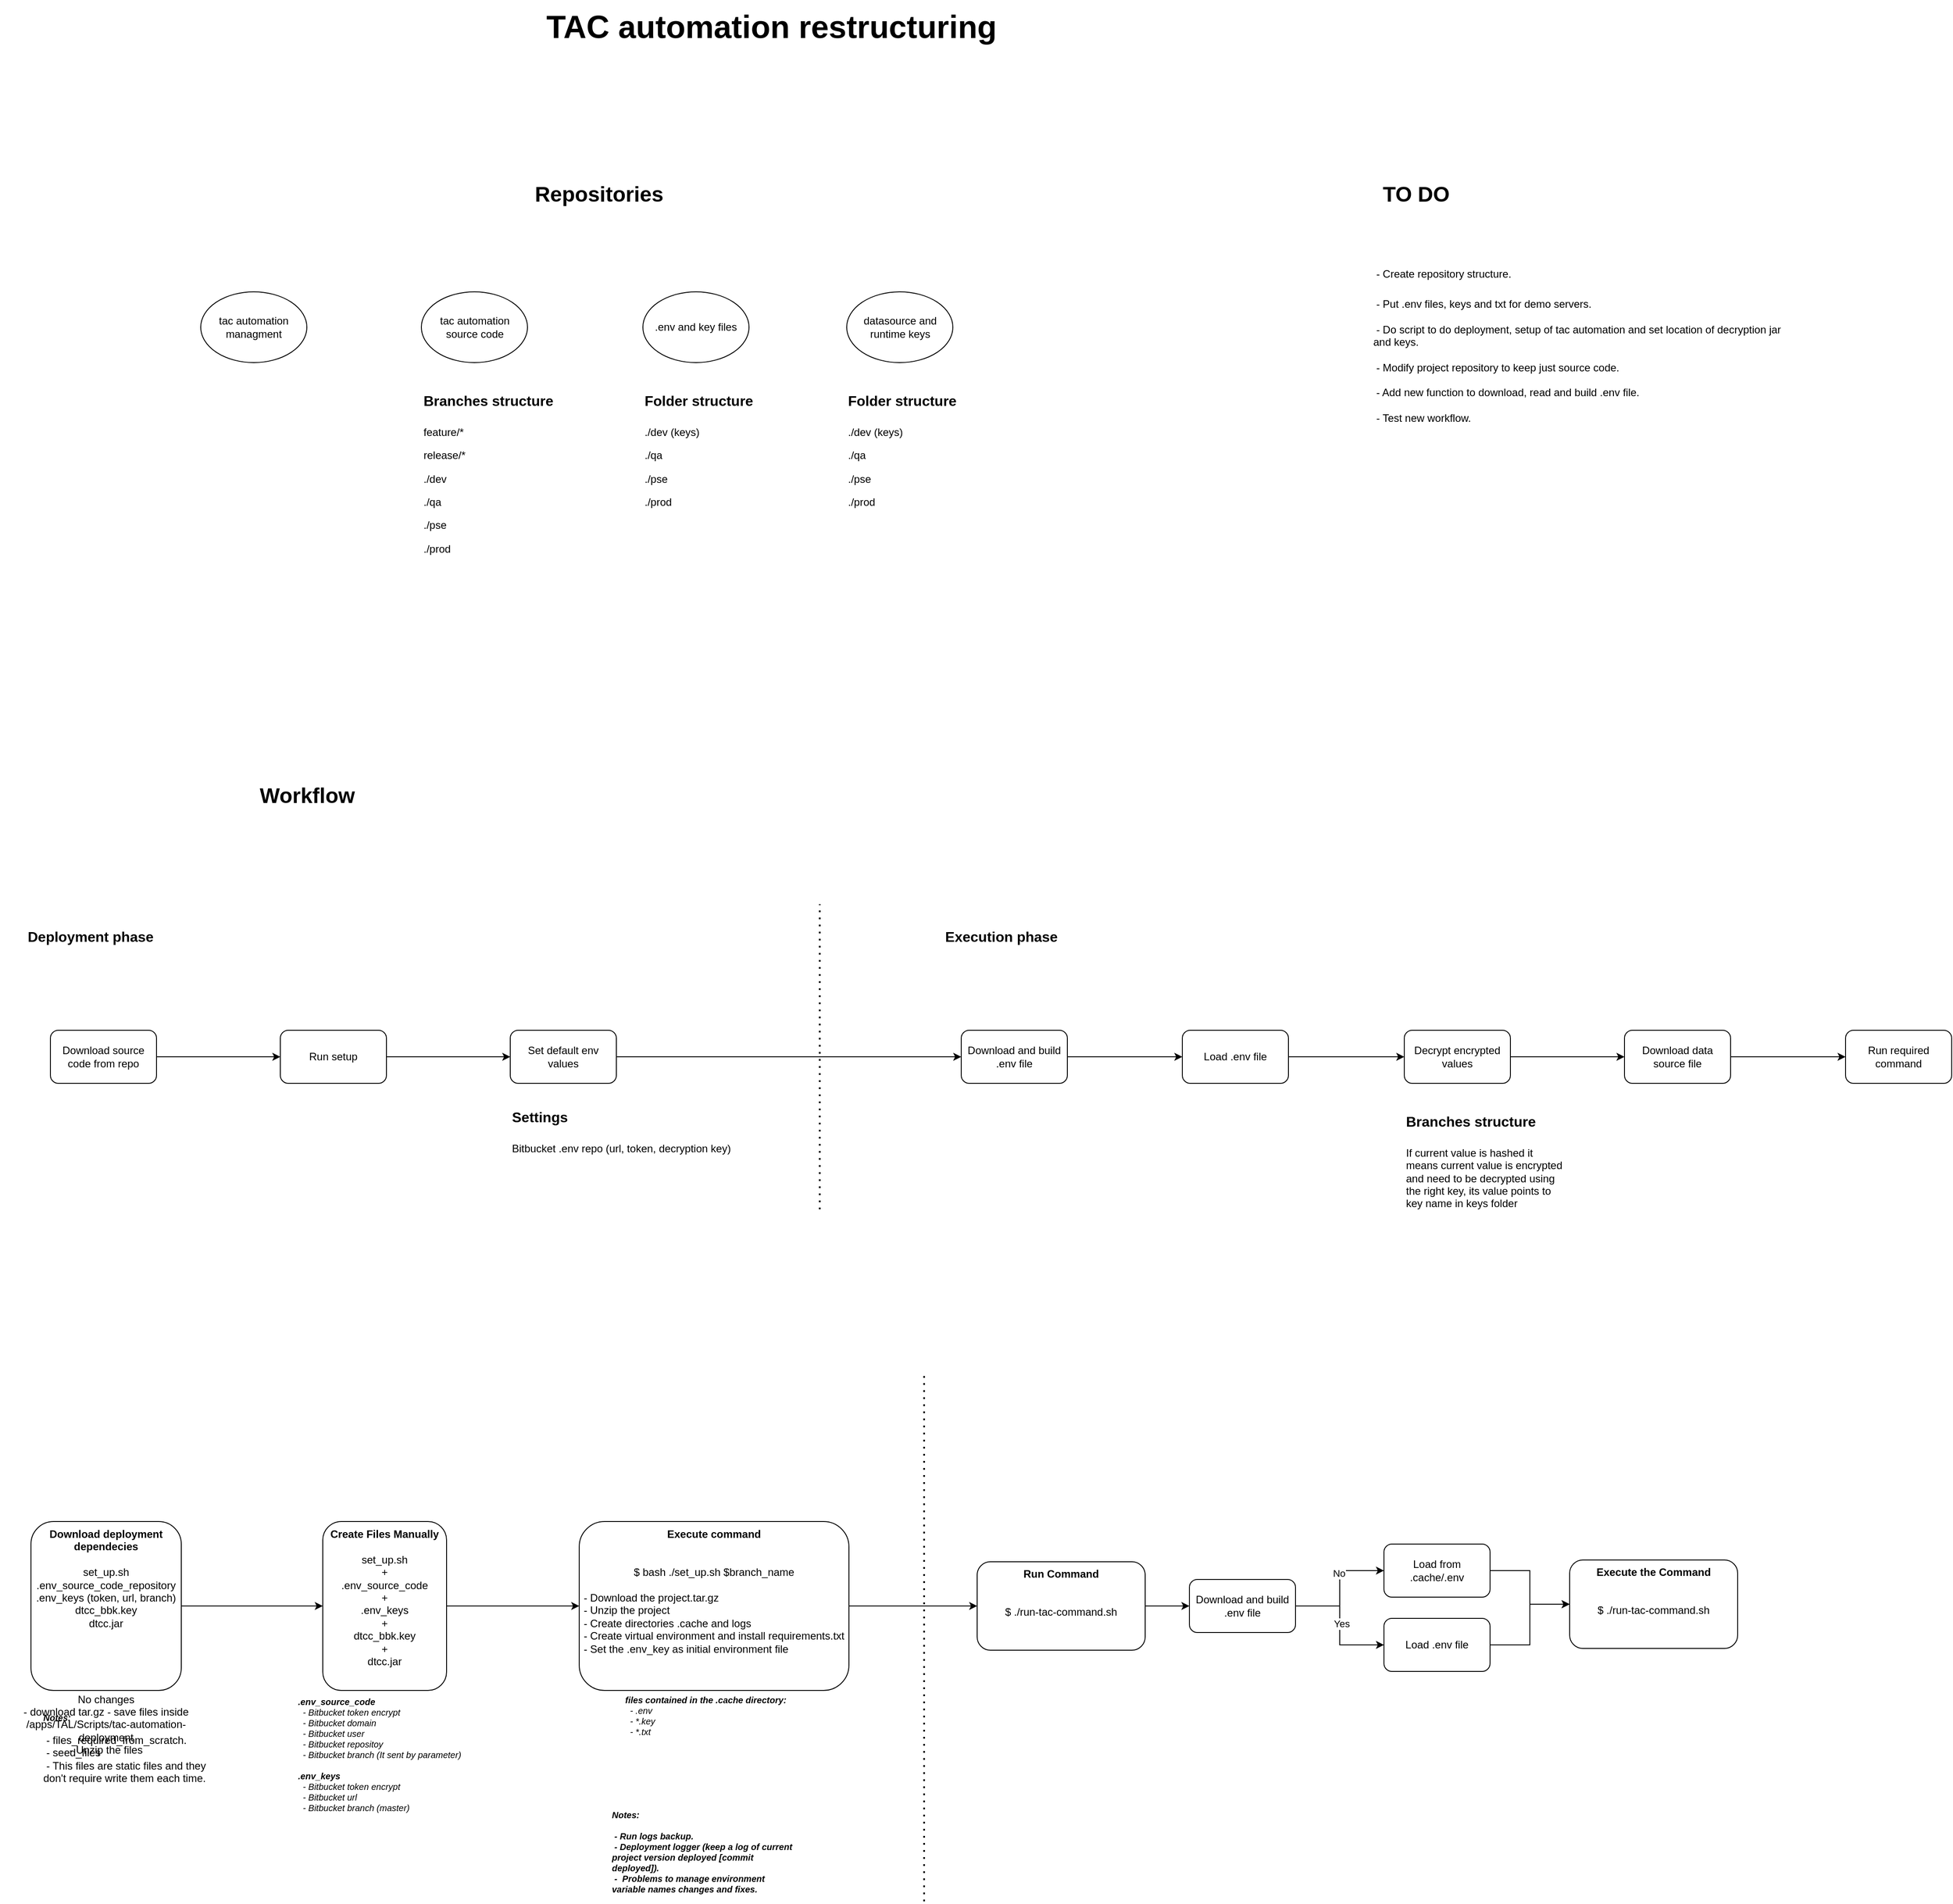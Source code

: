 <mxfile version="28.1.1">
  <diagram name="Página-1" id="Clr96b2i1ykj50pXAeil">
    <mxGraphModel dx="2700" dy="1411" grid="1" gridSize="10" guides="1" tooltips="1" connect="1" arrows="1" fold="1" page="1" pageScale="1" pageWidth="827" pageHeight="1169" math="0" shadow="0">
      <root>
        <mxCell id="0" />
        <mxCell id="1" parent="0" />
        <mxCell id="Vj3winKWawDIrLdGmjLD-1" value="tac automation&lt;div&gt;&lt;span style=&quot;background-color: transparent; color: light-dark(rgb(0, 0, 0), rgb(255, 255, 255));&quot;&gt;source code&lt;/span&gt;&lt;/div&gt;" style="ellipse;whiteSpace=wrap;html=1;" parent="1" vertex="1">
          <mxGeometry x="579.5" y="450" width="120" height="80" as="geometry" />
        </mxCell>
        <mxCell id="Vj3winKWawDIrLdGmjLD-2" value=".env and key files" style="ellipse;whiteSpace=wrap;html=1;" parent="1" vertex="1">
          <mxGeometry x="830" y="450" width="120" height="80" as="geometry" />
        </mxCell>
        <mxCell id="Vj3winKWawDIrLdGmjLD-3" value="datasource and runtime keys" style="ellipse;whiteSpace=wrap;html=1;" parent="1" vertex="1">
          <mxGeometry x="1060.5" y="450" width="120" height="80" as="geometry" />
        </mxCell>
        <mxCell id="Vj3winKWawDIrLdGmjLD-5" value="&lt;h1 style=&quot;margin-top: 0px;&quot;&gt;&lt;font style=&quot;font-size: 16px;&quot;&gt;Folder structure&lt;/font&gt;&lt;/h1&gt;&lt;p&gt;./dev (keys)&lt;/p&gt;&lt;p&gt;&lt;span style=&quot;background-color: transparent; color: light-dark(rgb(0, 0, 0), rgb(255, 255, 255));&quot;&gt;./qa&lt;/span&gt;&lt;/p&gt;&lt;p&gt;&lt;span style=&quot;background-color: transparent; color: light-dark(rgb(0, 0, 0), rgb(255, 255, 255));&quot;&gt;./pse&lt;/span&gt;&lt;/p&gt;&lt;p&gt;./prod&lt;/p&gt;" style="text;html=1;whiteSpace=wrap;overflow=hidden;rounded=0;" parent="1" vertex="1">
          <mxGeometry x="830" y="550" width="130" height="150" as="geometry" />
        </mxCell>
        <mxCell id="Vj3winKWawDIrLdGmjLD-6" value="&lt;h1 style=&quot;margin-top: 0px;&quot;&gt;&lt;font style=&quot;font-size: 16px;&quot;&gt;Folder structure&lt;/font&gt;&lt;/h1&gt;&lt;p&gt;./dev (keys)&lt;/p&gt;&lt;p&gt;&lt;span style=&quot;background-color: transparent; color: light-dark(rgb(0, 0, 0), rgb(255, 255, 255));&quot;&gt;./qa&lt;/span&gt;&lt;/p&gt;&lt;p&gt;&lt;span style=&quot;background-color: transparent; color: light-dark(rgb(0, 0, 0), rgb(255, 255, 255));&quot;&gt;./pse&lt;/span&gt;&lt;/p&gt;&lt;p&gt;./prod&lt;/p&gt;" style="text;html=1;whiteSpace=wrap;overflow=hidden;rounded=0;" parent="1" vertex="1">
          <mxGeometry x="1060" y="550" width="130" height="150" as="geometry" />
        </mxCell>
        <mxCell id="Vj3winKWawDIrLdGmjLD-9" value="&lt;h1 style=&quot;margin-top: 0px;&quot;&gt;&lt;span style=&quot;font-size: 16px;&quot;&gt;Branches structure&lt;/span&gt;&lt;/h1&gt;&lt;p&gt;feature/*&lt;/p&gt;&lt;p&gt;release/*&lt;/p&gt;&lt;p&gt;&lt;span style=&quot;background-color: transparent; color: light-dark(rgb(0, 0, 0), rgb(255, 255, 255));&quot;&gt;./dev&lt;/span&gt;&lt;/p&gt;&lt;p&gt;&lt;span style=&quot;background-color: transparent; color: light-dark(rgb(0, 0, 0), rgb(255, 255, 255));&quot;&gt;./qa&lt;/span&gt;&lt;/p&gt;&lt;p&gt;&lt;span style=&quot;background-color: transparent; color: light-dark(rgb(0, 0, 0), rgb(255, 255, 255));&quot;&gt;./pse&lt;/span&gt;&lt;/p&gt;&lt;p&gt;./prod&lt;/p&gt;" style="text;html=1;whiteSpace=wrap;overflow=hidden;rounded=0;" parent="1" vertex="1">
          <mxGeometry x="579.5" y="550" width="150" height="200" as="geometry" />
        </mxCell>
        <mxCell id="Vj3winKWawDIrLdGmjLD-12" style="edgeStyle=orthogonalEdgeStyle;rounded=0;orthogonalLoop=1;jettySize=auto;html=1;entryX=0;entryY=0.5;entryDx=0;entryDy=0;" parent="1" source="Vj3winKWawDIrLdGmjLD-10" target="Vj3winKWawDIrLdGmjLD-11" edge="1">
          <mxGeometry relative="1" as="geometry" />
        </mxCell>
        <mxCell id="Vj3winKWawDIrLdGmjLD-10" value="Download source code from repo" style="rounded=1;whiteSpace=wrap;html=1;" parent="1" vertex="1">
          <mxGeometry x="160" y="1285" width="120" height="60" as="geometry" />
        </mxCell>
        <mxCell id="huiFqPrhXxZZZ0Eui70o-3" style="edgeStyle=orthogonalEdgeStyle;rounded=0;orthogonalLoop=1;jettySize=auto;html=1;entryX=0;entryY=0.5;entryDx=0;entryDy=0;" parent="1" source="Vj3winKWawDIrLdGmjLD-11" target="huiFqPrhXxZZZ0Eui70o-1" edge="1">
          <mxGeometry relative="1" as="geometry" />
        </mxCell>
        <mxCell id="Vj3winKWawDIrLdGmjLD-11" value="Run setup" style="rounded=1;whiteSpace=wrap;html=1;" parent="1" vertex="1">
          <mxGeometry x="420" y="1285" width="120" height="60" as="geometry" />
        </mxCell>
        <mxCell id="Vj3winKWawDIrLdGmjLD-16" style="edgeStyle=orthogonalEdgeStyle;rounded=0;orthogonalLoop=1;jettySize=auto;html=1;entryX=0;entryY=0.5;entryDx=0;entryDy=0;" parent="1" source="Vj3winKWawDIrLdGmjLD-13" target="Vj3winKWawDIrLdGmjLD-15" edge="1">
          <mxGeometry relative="1" as="geometry" />
        </mxCell>
        <mxCell id="Vj3winKWawDIrLdGmjLD-13" value="Download and build .env file" style="rounded=1;whiteSpace=wrap;html=1;" parent="1" vertex="1">
          <mxGeometry x="1190" y="1285" width="120" height="60" as="geometry" />
        </mxCell>
        <mxCell id="Vj3winKWawDIrLdGmjLD-18" style="edgeStyle=orthogonalEdgeStyle;rounded=0;orthogonalLoop=1;jettySize=auto;html=1;entryX=0;entryY=0.5;entryDx=0;entryDy=0;" parent="1" source="Vj3winKWawDIrLdGmjLD-15" target="Vj3winKWawDIrLdGmjLD-17" edge="1">
          <mxGeometry relative="1" as="geometry" />
        </mxCell>
        <mxCell id="Vj3winKWawDIrLdGmjLD-15" value="Load .env file" style="rounded=1;whiteSpace=wrap;html=1;" parent="1" vertex="1">
          <mxGeometry x="1440" y="1285" width="120" height="60" as="geometry" />
        </mxCell>
        <mxCell id="Vj3winKWawDIrLdGmjLD-21" style="edgeStyle=orthogonalEdgeStyle;rounded=0;orthogonalLoop=1;jettySize=auto;html=1;" parent="1" source="Vj3winKWawDIrLdGmjLD-17" target="Vj3winKWawDIrLdGmjLD-20" edge="1">
          <mxGeometry relative="1" as="geometry" />
        </mxCell>
        <mxCell id="Vj3winKWawDIrLdGmjLD-17" value="Decrypt encrypted values" style="rounded=1;whiteSpace=wrap;html=1;" parent="1" vertex="1">
          <mxGeometry x="1691" y="1285" width="120" height="60" as="geometry" />
        </mxCell>
        <mxCell id="Vj3winKWawDIrLdGmjLD-23" style="edgeStyle=orthogonalEdgeStyle;rounded=0;orthogonalLoop=1;jettySize=auto;html=1;" parent="1" source="Vj3winKWawDIrLdGmjLD-20" target="Vj3winKWawDIrLdGmjLD-22" edge="1">
          <mxGeometry relative="1" as="geometry" />
        </mxCell>
        <mxCell id="Vj3winKWawDIrLdGmjLD-20" value="Download data source file" style="rounded=1;whiteSpace=wrap;html=1;" parent="1" vertex="1">
          <mxGeometry x="1940" y="1285" width="120" height="60" as="geometry" />
        </mxCell>
        <mxCell id="Vj3winKWawDIrLdGmjLD-22" value="Run required command" style="rounded=1;whiteSpace=wrap;html=1;" parent="1" vertex="1">
          <mxGeometry x="2190" y="1285" width="120" height="60" as="geometry" />
        </mxCell>
        <mxCell id="Vj3winKWawDIrLdGmjLD-24" value="" style="endArrow=none;dashed=1;html=1;dashPattern=1 3;strokeWidth=2;rounded=0;" parent="1" edge="1">
          <mxGeometry width="50" height="50" relative="1" as="geometry">
            <mxPoint x="1030" y="1487.5" as="sourcePoint" />
            <mxPoint x="1030" y="1142.5" as="targetPoint" />
          </mxGeometry>
        </mxCell>
        <mxCell id="Vj3winKWawDIrLdGmjLD-25" value="&lt;h1 style=&quot;text-align: left; text-wrap-mode: wrap; margin-top: 0px;&quot;&gt;&lt;span style=&quot;font-size: 16px;&quot;&gt;Deployment phase&lt;/span&gt;&lt;/h1&gt;" style="text;html=1;align=center;verticalAlign=middle;resizable=0;points=[];autosize=1;strokeColor=none;fillColor=none;" parent="1" vertex="1">
          <mxGeometry x="120" y="1155" width="170" height="60" as="geometry" />
        </mxCell>
        <mxCell id="Vj3winKWawDIrLdGmjLD-26" value="&lt;h1 style=&quot;text-align: left; text-wrap-mode: wrap; margin-top: 0px;&quot;&gt;&lt;span style=&quot;font-size: 16px;&quot;&gt;Execution phase&lt;/span&gt;&lt;/h1&gt;" style="text;html=1;align=center;verticalAlign=middle;resizable=0;points=[];autosize=1;strokeColor=none;fillColor=none;" parent="1" vertex="1">
          <mxGeometry x="1160" y="1155" width="150" height="60" as="geometry" />
        </mxCell>
        <mxCell id="Vj3winKWawDIrLdGmjLD-28" value="&lt;h1 style=&quot;margin-top: 0px;&quot;&gt;&lt;span style=&quot;font-size: 16px;&quot;&gt;Branches structure&lt;/span&gt;&lt;/h1&gt;&lt;p&gt;If current value is hashed it means current value is encrypted and need to be decrypted using the right key, its value points to key name in keys folder&lt;/p&gt;" style="text;html=1;whiteSpace=wrap;overflow=hidden;rounded=0;" parent="1" vertex="1">
          <mxGeometry x="1691" y="1365" width="180" height="120" as="geometry" />
        </mxCell>
        <mxCell id="Vj3winKWawDIrLdGmjLD-29" value="&lt;font style=&quot;font-size: 36px;&quot;&gt;TAC automation restructuring&lt;/font&gt;" style="text;html=1;align=center;verticalAlign=middle;resizable=0;points=[];autosize=1;strokeColor=none;fillColor=none;fontStyle=1" parent="1" vertex="1">
          <mxGeometry x="730" y="120" width="490" height="60" as="geometry" />
        </mxCell>
        <mxCell id="Vj3winKWawDIrLdGmjLD-30" value="&lt;span style=&quot;font-size: 24px;&quot;&gt;Repositories&lt;/span&gt;" style="text;html=1;align=center;verticalAlign=middle;resizable=0;points=[];autosize=1;strokeColor=none;fillColor=none;fontStyle=1" parent="1" vertex="1">
          <mxGeometry x="699.5" y="320" width="160" height="40" as="geometry" />
        </mxCell>
        <mxCell id="Vj3winKWawDIrLdGmjLD-31" value="&lt;span style=&quot;font-size: 24px;&quot;&gt;Workflow&lt;/span&gt;" style="text;html=1;align=center;verticalAlign=middle;resizable=0;points=[];autosize=1;strokeColor=none;fillColor=none;fontStyle=1" parent="1" vertex="1">
          <mxGeometry x="390" y="1000" width="120" height="40" as="geometry" />
        </mxCell>
        <mxCell id="Vj3winKWawDIrLdGmjLD-33" value="tac automation managment" style="ellipse;whiteSpace=wrap;html=1;" parent="1" vertex="1">
          <mxGeometry x="330" y="450" width="120" height="80" as="geometry" />
        </mxCell>
        <mxCell id="huiFqPrhXxZZZ0Eui70o-4" style="edgeStyle=orthogonalEdgeStyle;rounded=0;orthogonalLoop=1;jettySize=auto;html=1;entryX=0;entryY=0.5;entryDx=0;entryDy=0;" parent="1" source="huiFqPrhXxZZZ0Eui70o-1" target="Vj3winKWawDIrLdGmjLD-13" edge="1">
          <mxGeometry relative="1" as="geometry" />
        </mxCell>
        <mxCell id="huiFqPrhXxZZZ0Eui70o-1" value="Set default env values" style="rounded=1;whiteSpace=wrap;html=1;" parent="1" vertex="1">
          <mxGeometry x="680" y="1285" width="120" height="60" as="geometry" />
        </mxCell>
        <mxCell id="huiFqPrhXxZZZ0Eui70o-5" value="&lt;h1 style=&quot;margin-top: 0px;&quot;&gt;&lt;span style=&quot;font-size: 16px;&quot;&gt;Settings&lt;/span&gt;&lt;/h1&gt;&lt;p&gt;Bitbucket .env repo (url, token, decryption key)&lt;/p&gt;" style="text;html=1;whiteSpace=wrap;overflow=hidden;rounded=0;" parent="1" vertex="1">
          <mxGeometry x="680" y="1360" width="260" height="70" as="geometry" />
        </mxCell>
        <mxCell id="huiFqPrhXxZZZ0Eui70o-6" value="&lt;h1 style=&quot;margin-top: 0px;&quot;&gt;&lt;br&gt;&lt;/h1&gt;&lt;h1 style=&quot;margin-top: 0px;&quot;&gt;&lt;span style=&quot;font-size: 12px; font-weight: 400;&quot;&gt;&amp;nbsp;- Create repository structure.&lt;/span&gt;&lt;/h1&gt;&lt;div&gt;&lt;span style=&quot;font-size: 12px; font-weight: 400;&quot;&gt;&amp;nbsp;- Put .env files, keys and txt for demo servers.&lt;/span&gt;&lt;/div&gt;&lt;div&gt;&lt;span style=&quot;font-size: 12px; font-weight: 400;&quot;&gt;&lt;br&gt;&lt;/span&gt;&lt;/div&gt;&lt;div&gt;&lt;span style=&quot;font-size: 12px; font-weight: 400;&quot;&gt;&amp;nbsp;- Do script to do deployment, setup of tac automation and set location of decryption jar and keys.&lt;/span&gt;&lt;/div&gt;&lt;div&gt;&lt;span style=&quot;font-size: 12px; font-weight: 400;&quot;&gt;&lt;br&gt;&lt;/span&gt;&lt;/div&gt;&lt;div&gt;&lt;span style=&quot;font-size: 12px; font-weight: 400;&quot;&gt;&amp;nbsp;- Modify project repository to keep just source code.&lt;/span&gt;&lt;/div&gt;&lt;div&gt;&lt;span style=&quot;font-size: 12px; font-weight: 400;&quot;&gt;&lt;br&gt;&lt;/span&gt;&lt;/div&gt;&lt;div&gt;&lt;span style=&quot;font-size: 12px; font-weight: 400;&quot;&gt;&amp;nbsp;- Add new function to download, read and build .env file.&lt;/span&gt;&lt;/div&gt;&lt;div&gt;&lt;span style=&quot;font-size: 12px; font-weight: 400;&quot;&gt;&lt;br&gt;&lt;/span&gt;&lt;/div&gt;&lt;div&gt;&lt;span style=&quot;font-size: 12px; font-weight: 400;&quot;&gt;&amp;nbsp;- Test new workflow.&lt;/span&gt;&lt;/div&gt;" style="text;html=1;whiteSpace=wrap;overflow=hidden;rounded=0;" parent="1" vertex="1">
          <mxGeometry x="1654" y="360" width="470" height="300" as="geometry" />
        </mxCell>
        <mxCell id="huiFqPrhXxZZZ0Eui70o-7" value="&lt;span style=&quot;font-size: 24px;&quot;&gt;TO DO&lt;/span&gt;" style="text;html=1;align=center;verticalAlign=middle;resizable=0;points=[];autosize=1;strokeColor=none;fillColor=none;fontStyle=1" parent="1" vertex="1">
          <mxGeometry x="1654" y="320" width="100" height="40" as="geometry" />
        </mxCell>
        <mxCell id="47-EFha4kA_G3Zy3oKA--5" style="edgeStyle=orthogonalEdgeStyle;rounded=0;orthogonalLoop=1;jettySize=auto;html=1;entryX=0;entryY=0.5;entryDx=0;entryDy=0;" parent="1" source="47-EFha4kA_G3Zy3oKA--2" target="47-EFha4kA_G3Zy3oKA--4" edge="1">
          <mxGeometry relative="1" as="geometry" />
        </mxCell>
        <mxCell id="47-EFha4kA_G3Zy3oKA--2" value="&lt;div&gt;&lt;b&gt;Create Files Manually&lt;/b&gt;&lt;/div&gt;&lt;div&gt;&lt;b&gt;&lt;br&gt;&lt;/b&gt;&lt;/div&gt;&lt;div&gt;set_up.sh&lt;/div&gt;&lt;div&gt;+&lt;/div&gt;&lt;div&gt;.env_source_code&lt;/div&gt;&lt;div&gt;+&lt;/div&gt;&lt;div&gt;.env_keys&lt;/div&gt;&lt;div&gt;+&lt;/div&gt;&lt;div&gt;dtcc_bbk.key&lt;/div&gt;&lt;div&gt;+&lt;/div&gt;&lt;div&gt;dtcc.jar&lt;/div&gt;" style="rounded=1;whiteSpace=wrap;html=1;verticalAlign=top;" parent="1" vertex="1">
          <mxGeometry x="468" y="1840.5" width="140" height="191" as="geometry" />
        </mxCell>
        <mxCell id="47-EFha4kA_G3Zy3oKA--3" value="&lt;div&gt;&lt;b&gt;.env_source_code&lt;/b&gt;&lt;/div&gt;&lt;div&gt;&amp;nbsp; - Bitbucket token encrypt&lt;/div&gt;&lt;div&gt;&amp;nbsp; - Bitbucket domain&lt;/div&gt;&lt;div&gt;&amp;nbsp; - Bitbucket user&lt;/div&gt;&lt;div&gt;&amp;nbsp; - Bitbucket repositoy&lt;/div&gt;&lt;div&gt;&amp;nbsp; - Bitbucket branch (It sent by parameter)&lt;/div&gt;&lt;div&gt;&lt;br&gt;&lt;/div&gt;&lt;div&gt;&lt;div&gt;&lt;b&gt;.env_keys&lt;/b&gt;&lt;/div&gt;&lt;div&gt;&amp;nbsp; - Bitbucket token encrypt&lt;/div&gt;&lt;div&gt;&amp;nbsp; - Bitbucket url&lt;/div&gt;&lt;div&gt;&lt;div&gt;&amp;nbsp; - Bitbucket branch (master)&lt;/div&gt;&lt;/div&gt;&lt;br&gt;&lt;/div&gt;" style="text;html=1;whiteSpace=wrap;overflow=hidden;rounded=0;fontStyle=2;fontSize=10;" parent="1" vertex="1">
          <mxGeometry x="438" y="2031.5" width="230" height="148.5" as="geometry" />
        </mxCell>
        <mxCell id="47-EFha4kA_G3Zy3oKA--8" style="edgeStyle=orthogonalEdgeStyle;rounded=0;orthogonalLoop=1;jettySize=auto;html=1;entryX=0;entryY=0.5;entryDx=0;entryDy=0;" parent="1" source="47-EFha4kA_G3Zy3oKA--4" target="47-EFha4kA_G3Zy3oKA--7" edge="1">
          <mxGeometry relative="1" as="geometry" />
        </mxCell>
        <mxCell id="47-EFha4kA_G3Zy3oKA--4" value="&lt;div&gt;&lt;b&gt;Execute command&lt;/b&gt;&lt;/div&gt;&lt;div&gt;&lt;b&gt;&lt;br&gt;&lt;/b&gt;&lt;/div&gt;&lt;div&gt;&lt;b&gt;&lt;br&gt;&lt;/b&gt;&lt;/div&gt;&lt;div&gt;$&amp;nbsp;bash ./set_up.sh $branch_name&lt;/div&gt;&lt;div&gt;&lt;br&gt;&lt;/div&gt;&lt;div align=&quot;left&quot;&gt;- Download the project.tar.gz&lt;/div&gt;&lt;div align=&quot;left&quot;&gt;- Unzip the project&lt;/div&gt;&lt;div align=&quot;left&quot;&gt;- Create directories .cache and logs&lt;/div&gt;&lt;div align=&quot;left&quot;&gt;- Create virtual environment and install requirements.txt&lt;/div&gt;&lt;div align=&quot;left&quot;&gt;- Set the .env_key as initial environment file&lt;/div&gt;" style="rounded=1;whiteSpace=wrap;html=1;verticalAlign=top;" parent="1" vertex="1">
          <mxGeometry x="758" y="1840.5" width="305" height="191" as="geometry" />
        </mxCell>
        <mxCell id="47-EFha4kA_G3Zy3oKA--6" value="" style="endArrow=none;dashed=1;html=1;dashPattern=1 3;strokeWidth=2;rounded=0;" parent="1" edge="1">
          <mxGeometry width="50" height="50" relative="1" as="geometry">
            <mxPoint x="1148" y="2270" as="sourcePoint" />
            <mxPoint x="1148" y="1670" as="targetPoint" />
          </mxGeometry>
        </mxCell>
        <mxCell id="47-EFha4kA_G3Zy3oKA--15" style="edgeStyle=orthogonalEdgeStyle;rounded=0;orthogonalLoop=1;jettySize=auto;html=1;entryX=0;entryY=0.5;entryDx=0;entryDy=0;" parent="1" source="47-EFha4kA_G3Zy3oKA--7" target="47-EFha4kA_G3Zy3oKA--10" edge="1">
          <mxGeometry relative="1" as="geometry" />
        </mxCell>
        <mxCell id="47-EFha4kA_G3Zy3oKA--7" value="&lt;div&gt;&lt;b&gt;Run Command&lt;/b&gt;&lt;/div&gt;&lt;div&gt;&lt;b&gt;&lt;br&gt;&lt;/b&gt;&lt;/div&gt;&lt;div&gt;&lt;b&gt;&lt;br&gt;&lt;/b&gt;&lt;/div&gt;&lt;div&gt;$ ./run-tac-command.sh&lt;/div&gt;&lt;div&gt;&lt;br&gt;&lt;/div&gt;" style="rounded=1;whiteSpace=wrap;html=1;verticalAlign=top;" parent="1" vertex="1">
          <mxGeometry x="1208" y="1886" width="190" height="100" as="geometry" />
        </mxCell>
        <mxCell id="47-EFha4kA_G3Zy3oKA--9" value="&lt;div&gt;&lt;b&gt;Execute the Command&lt;/b&gt;&lt;/div&gt;&lt;div&gt;&lt;b&gt;&lt;br&gt;&lt;/b&gt;&lt;/div&gt;&lt;div&gt;&lt;b&gt;&lt;br&gt;&lt;/b&gt;&lt;/div&gt;&lt;div&gt;$ ./run-tac-command.sh&lt;/div&gt;&lt;div&gt;&lt;br&gt;&lt;/div&gt;" style="rounded=1;whiteSpace=wrap;html=1;verticalAlign=top;" parent="1" vertex="1">
          <mxGeometry x="1878" y="1884" width="190" height="100" as="geometry" />
        </mxCell>
        <mxCell id="47-EFha4kA_G3Zy3oKA--13" style="edgeStyle=orthogonalEdgeStyle;rounded=0;orthogonalLoop=1;jettySize=auto;html=1;entryX=0;entryY=0.5;entryDx=0;entryDy=0;" parent="1" source="47-EFha4kA_G3Zy3oKA--10" target="47-EFha4kA_G3Zy3oKA--12" edge="1">
          <mxGeometry relative="1" as="geometry" />
        </mxCell>
        <mxCell id="47-EFha4kA_G3Zy3oKA--18" value="No" style="edgeLabel;html=1;align=center;verticalAlign=middle;resizable=0;points=[];" parent="47-EFha4kA_G3Zy3oKA--13" vertex="1" connectable="0">
          <mxGeometry x="0.245" y="1" relative="1" as="geometry">
            <mxPoint as="offset" />
          </mxGeometry>
        </mxCell>
        <mxCell id="47-EFha4kA_G3Zy3oKA--14" style="edgeStyle=orthogonalEdgeStyle;rounded=0;orthogonalLoop=1;jettySize=auto;html=1;entryX=0;entryY=0.5;entryDx=0;entryDy=0;" parent="1" source="47-EFha4kA_G3Zy3oKA--10" target="47-EFha4kA_G3Zy3oKA--11" edge="1">
          <mxGeometry relative="1" as="geometry" />
        </mxCell>
        <mxCell id="47-EFha4kA_G3Zy3oKA--19" value="Yes" style="edgeLabel;html=1;align=center;verticalAlign=middle;resizable=0;points=[];" parent="47-EFha4kA_G3Zy3oKA--14" vertex="1" connectable="0">
          <mxGeometry x="-0.026" y="2" relative="1" as="geometry">
            <mxPoint as="offset" />
          </mxGeometry>
        </mxCell>
        <mxCell id="47-EFha4kA_G3Zy3oKA--10" value="Download and build .env file" style="rounded=1;whiteSpace=wrap;html=1;" parent="1" vertex="1">
          <mxGeometry x="1448" y="1906" width="120" height="60" as="geometry" />
        </mxCell>
        <mxCell id="47-EFha4kA_G3Zy3oKA--17" style="edgeStyle=orthogonalEdgeStyle;rounded=0;orthogonalLoop=1;jettySize=auto;html=1;" parent="1" source="47-EFha4kA_G3Zy3oKA--11" target="47-EFha4kA_G3Zy3oKA--9" edge="1">
          <mxGeometry relative="1" as="geometry" />
        </mxCell>
        <mxCell id="47-EFha4kA_G3Zy3oKA--11" value="Load .env file" style="rounded=1;whiteSpace=wrap;html=1;" parent="1" vertex="1">
          <mxGeometry x="1668" y="1950" width="120" height="60" as="geometry" />
        </mxCell>
        <mxCell id="47-EFha4kA_G3Zy3oKA--16" style="edgeStyle=orthogonalEdgeStyle;rounded=0;orthogonalLoop=1;jettySize=auto;html=1;entryX=0;entryY=0.5;entryDx=0;entryDy=0;" parent="1" source="47-EFha4kA_G3Zy3oKA--12" target="47-EFha4kA_G3Zy3oKA--9" edge="1">
          <mxGeometry relative="1" as="geometry" />
        </mxCell>
        <mxCell id="47-EFha4kA_G3Zy3oKA--12" value="Load from .cache/.env" style="rounded=1;whiteSpace=wrap;html=1;" parent="1" vertex="1">
          <mxGeometry x="1668" y="1866" width="120" height="60" as="geometry" />
        </mxCell>
        <mxCell id="47-EFha4kA_G3Zy3oKA--20" value="&lt;div&gt;&lt;b&gt;files contained in the .cache directory:&lt;/b&gt;&lt;/div&gt;&lt;div&gt;&amp;nbsp; - .env&lt;/div&gt;&lt;div&gt;&amp;nbsp; - *.key&lt;/div&gt;&lt;div&gt;&amp;nbsp; - *.txt&lt;/div&gt;&lt;div&gt;&lt;br&gt;&lt;/div&gt;" style="text;html=1;whiteSpace=wrap;overflow=hidden;rounded=0;fontStyle=2;fontSize=10;" parent="1" vertex="1">
          <mxGeometry x="808" y="2030" width="190" height="100" as="geometry" />
        </mxCell>
        <mxCell id="Hi5UdaG7bFfM6JSRCXZ7-4" value="&lt;div&gt;&lt;b&gt;Notes:&lt;/b&gt;&lt;/div&gt;&lt;div&gt;&lt;b&gt;&lt;br&gt;&lt;/b&gt;&lt;/div&gt;&lt;div&gt;&lt;span style=&quot;font-size: 12px; font-style: normal; text-align: center; text-wrap-mode: nowrap;&quot;&gt;&amp;nbsp;- files_required_from_scratch.&lt;/span&gt;&lt;b&gt;&lt;/b&gt;&lt;/div&gt;&lt;div&gt;&lt;span style=&quot;font-size: 12px; font-style: normal; text-align: center; text-wrap-mode: nowrap;&quot;&gt;&amp;nbsp;- seed_files&lt;/span&gt;&lt;/div&gt;&lt;div&gt;&lt;span style=&quot;font-size: 12px; font-style: normal; text-align: center; text-wrap-mode: nowrap;&quot;&gt;&amp;nbsp;- This files are static files and they&amp;nbsp;&lt;/span&gt;&lt;/div&gt;&lt;div&gt;&lt;span style=&quot;font-size: 12px; font-style: normal; text-align: center; text-wrap-mode: nowrap;&quot;&gt;don&#39;t require write them each time.&lt;/span&gt;&lt;span style=&quot;font-size: 12px; font-style: normal; text-align: center; text-wrap-mode: nowrap;&quot;&gt;&lt;/span&gt;&lt;/div&gt;" style="text;html=1;whiteSpace=wrap;overflow=hidden;rounded=0;fontStyle=2;fontSize=10;" parent="1" vertex="1">
          <mxGeometry x="150" y="2050" width="210" height="100" as="geometry" />
        </mxCell>
        <mxCell id="Hi5UdaG7bFfM6JSRCXZ7-5" value="&lt;div&gt;&lt;b&gt;Notes:&lt;/b&gt;&lt;/div&gt;&lt;div&gt;&lt;b&gt;&lt;br&gt;&lt;/b&gt;&lt;/div&gt;&lt;div&gt;&lt;b&gt;&amp;nbsp;- Run logs backup.&lt;/b&gt;&lt;/div&gt;&lt;div&gt;&lt;b&gt;&amp;nbsp;- Deployment logger (keep a log of current project version deployed [commit deployed]).&lt;/b&gt;&lt;/div&gt;&lt;div&gt;&lt;b&gt;&amp;nbsp;-&amp;nbsp; Problems to manage environment variable names changes and fixes.&lt;/b&gt;&lt;/div&gt;" style="text;html=1;whiteSpace=wrap;overflow=hidden;rounded=0;fontStyle=2;fontSize=10;" parent="1" vertex="1">
          <mxGeometry x="793" y="2160" width="210" height="100" as="geometry" />
        </mxCell>
        <mxCell id="YNWwarpMHicnL_pItv3S-2" style="edgeStyle=orthogonalEdgeStyle;rounded=0;orthogonalLoop=1;jettySize=auto;html=1;entryX=0;entryY=0.5;entryDx=0;entryDy=0;" parent="1" source="YNWwarpMHicnL_pItv3S-1" target="47-EFha4kA_G3Zy3oKA--2" edge="1">
          <mxGeometry relative="1" as="geometry" />
        </mxCell>
        <mxCell id="YNWwarpMHicnL_pItv3S-1" value="&lt;div&gt;&lt;b&gt;Download deployment dependecies&lt;/b&gt;&lt;/div&gt;&lt;div&gt;&lt;b&gt;&lt;br&gt;&lt;/b&gt;&lt;/div&gt;&lt;div&gt;set_up.sh&lt;/div&gt;&lt;div&gt;.env_source_code_repository&lt;/div&gt;&lt;div&gt;.env_keys (token, url, branch)&lt;/div&gt;&lt;div&gt;dtcc_bbk.key&lt;/div&gt;&lt;div&gt;dtcc.jar&lt;/div&gt;" style="rounded=1;whiteSpace=wrap;html=1;verticalAlign=top;" parent="1" vertex="1">
          <mxGeometry x="138" y="1840.5" width="170" height="191" as="geometry" />
        </mxCell>
        <mxCell id="47-EFha4kA_G3Zy3oKA--21" value="&lt;div&gt;No changes&lt;/div&gt;&lt;div&gt;- download tar.gz - save files inside /apps/TAL/Scripts/tac-automation-deployment&lt;/div&gt;&lt;div&gt;- Unzip the files&lt;/div&gt;" style="text;html=1;align=center;verticalAlign=middle;whiteSpace=wrap;rounded=0;" parent="1" vertex="1">
          <mxGeometry x="103" y="2040" width="240" height="60" as="geometry" />
        </mxCell>
      </root>
    </mxGraphModel>
  </diagram>
</mxfile>

